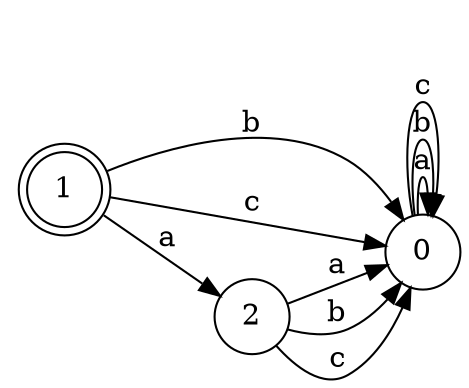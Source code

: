digraph n3_4 {
__start0 [label="" shape="none"];

rankdir=LR;
size="8,5";

s0 [style="filled", color="black", fillcolor="white" shape="circle", label="0"];
s1 [style="rounded,filled", color="black", fillcolor="white" shape="doublecircle", label="1"];
s2 [style="filled", color="black", fillcolor="white" shape="circle", label="2"];
s0 -> s0 [label="a"];
s0 -> s0 [label="b"];
s0 -> s0 [label="c"];
s1 -> s2 [label="a"];
s1 -> s0 [label="b"];
s1 -> s0 [label="c"];
s2 -> s0 [label="a"];
s2 -> s0 [label="b"];
s2 -> s0 [label="c"];

}